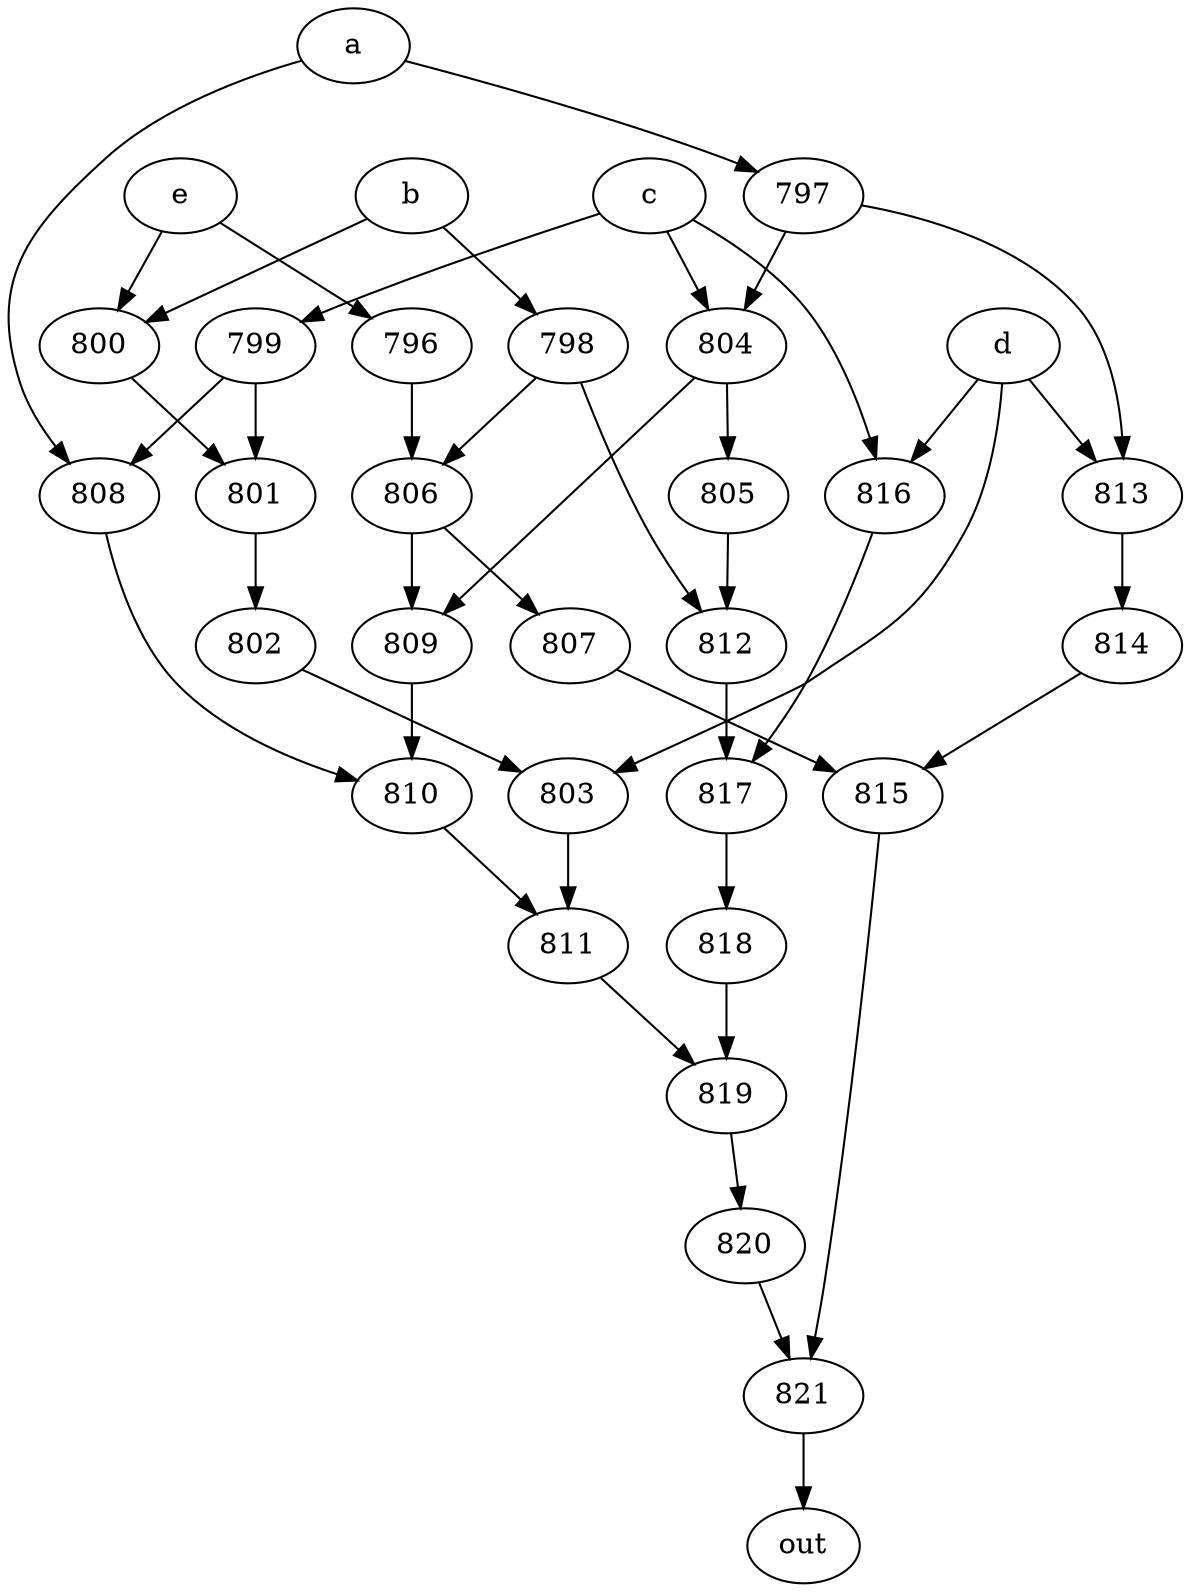 strict digraph "" {
	821 -> out;
	a -> 797;
	a -> 808;
	797 -> 804;
	797 -> 813;
	808 -> 810;
	804 -> 805;
	804 -> 809;
	813 -> 814;
	810 -> 811;
	b -> 798;
	b -> 800;
	798 -> 806;
	798 -> 812;
	800 -> 801;
	806 -> 809;
	806 -> 807;
	812 -> 817;
	801 -> 802;
	c -> 804;
	c -> 799;
	c -> 816;
	799 -> 808;
	799 -> 801;
	816 -> 817;
	805 -> 812;
	809 -> 810;
	817 -> 818;
	d -> 813;
	d -> 816;
	d -> 803;
	803 -> 811;
	811 -> 819;
	814 -> 815;
	e -> 800;
	e -> 796;
	796 -> 806;
	807 -> 815;
	802 -> 803;
	819 -> 820;
	815 -> 821;
	820 -> 821;
	818 -> 819;
}
